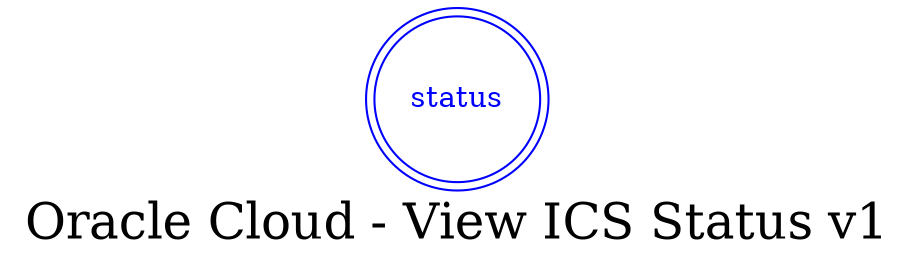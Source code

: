 digraph LexiconGraph {
graph[label="Oracle Cloud - View ICS Status v1", fontsize=24]
splines=true
"status" [color=blue, fontcolor=blue, shape=doublecircle]
}
